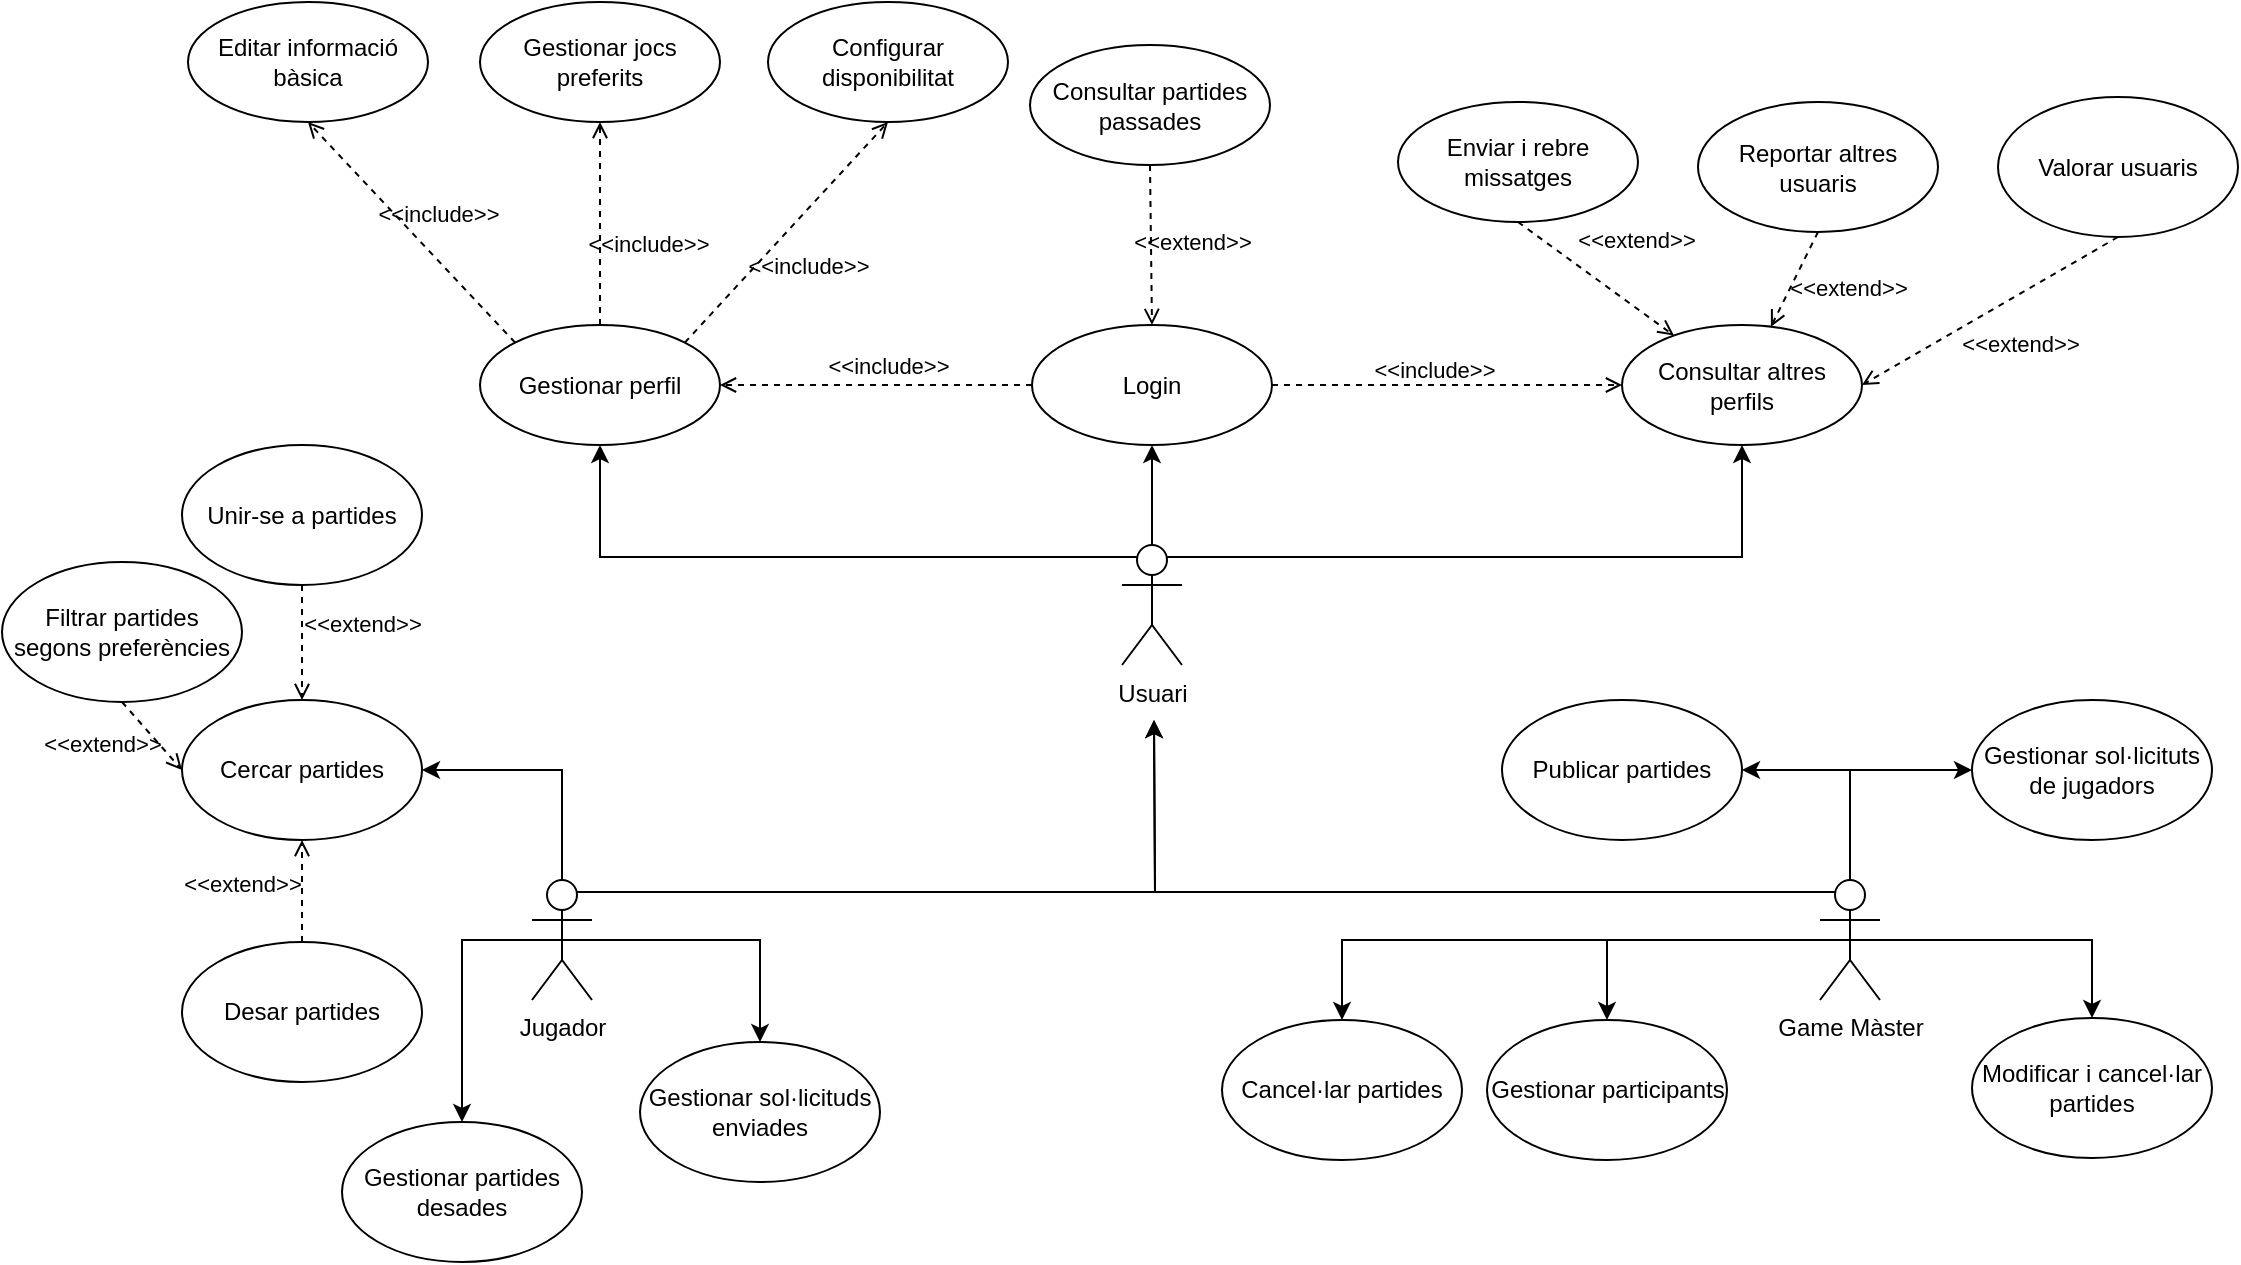 <mxfile version="27.0.6">
  <diagram name="Página-1" id="YoQqCP4p3tRLKwaqa3iC">
    <mxGraphModel dx="1460" dy="540" grid="1" gridSize="10" guides="1" tooltips="1" connect="1" arrows="1" fold="1" page="1" pageScale="1" pageWidth="1169" pageHeight="827" math="0" shadow="0">
      <root>
        <mxCell id="0" />
        <mxCell id="1" parent="0" />
        <mxCell id="dQ3g4nQFb_6-99uNhmHk-5" style="edgeStyle=orthogonalEdgeStyle;rounded=0;orthogonalLoop=1;jettySize=auto;html=1;exitX=0.25;exitY=0.1;exitDx=0;exitDy=0;exitPerimeter=0;entryX=0.5;entryY=1;entryDx=0;entryDy=0;" parent="1" source="dQ3g4nQFb_6-99uNhmHk-1" target="dQ3g4nQFb_6-99uNhmHk-4" edge="1">
          <mxGeometry relative="1" as="geometry" />
        </mxCell>
        <mxCell id="dQ3g4nQFb_6-99uNhmHk-9" style="edgeStyle=orthogonalEdgeStyle;rounded=0;orthogonalLoop=1;jettySize=auto;html=1;exitX=0.75;exitY=0.1;exitDx=0;exitDy=0;exitPerimeter=0;entryX=0.5;entryY=1;entryDx=0;entryDy=0;" parent="1" source="dQ3g4nQFb_6-99uNhmHk-1" target="dQ3g4nQFb_6-99uNhmHk-8" edge="1">
          <mxGeometry relative="1" as="geometry" />
        </mxCell>
        <mxCell id="dQ3g4nQFb_6-99uNhmHk-41" style="edgeStyle=orthogonalEdgeStyle;rounded=0;orthogonalLoop=1;jettySize=auto;html=1;exitX=0.5;exitY=0;exitDx=0;exitDy=0;exitPerimeter=0;entryX=0.5;entryY=1;entryDx=0;entryDy=0;" parent="1" source="dQ3g4nQFb_6-99uNhmHk-1" target="dQ3g4nQFb_6-99uNhmHk-40" edge="1">
          <mxGeometry relative="1" as="geometry" />
        </mxCell>
        <mxCell id="dQ3g4nQFb_6-99uNhmHk-1" value="Usuari" style="shape=umlActor;verticalLabelPosition=bottom;verticalAlign=top;html=1;outlineConnect=0;" parent="1" vertex="1">
          <mxGeometry x="570" y="361.5" width="30" height="60" as="geometry" />
        </mxCell>
        <mxCell id="dQ3g4nQFb_6-99uNhmHk-4" value="Gestionar perfil" style="ellipse;whiteSpace=wrap;html=1;" parent="1" vertex="1">
          <mxGeometry x="249" y="251.5" width="120" height="60" as="geometry" />
        </mxCell>
        <mxCell id="dQ3g4nQFb_6-99uNhmHk-6" value="Enviar i rebre missatges" style="ellipse;whiteSpace=wrap;html=1;" parent="1" vertex="1">
          <mxGeometry x="708" y="140" width="120" height="60" as="geometry" />
        </mxCell>
        <mxCell id="dQ3g4nQFb_6-99uNhmHk-8" value="Consultar altres perfils" style="ellipse;whiteSpace=wrap;html=1;" parent="1" vertex="1">
          <mxGeometry x="820" y="251.5" width="120" height="60" as="geometry" />
        </mxCell>
        <mxCell id="dQ3g4nQFb_6-99uNhmHk-10" value="Reportar altres usuaris" style="ellipse;whiteSpace=wrap;html=1;" parent="1" vertex="1">
          <mxGeometry x="858" y="140" width="120" height="65" as="geometry" />
        </mxCell>
        <mxCell id="dQ3g4nQFb_6-99uNhmHk-14" style="edgeStyle=orthogonalEdgeStyle;rounded=0;orthogonalLoop=1;jettySize=auto;html=1;exitX=0.75;exitY=0.1;exitDx=0;exitDy=0;exitPerimeter=0;" parent="1" source="dQ3g4nQFb_6-99uNhmHk-12" edge="1">
          <mxGeometry relative="1" as="geometry">
            <mxPoint x="586" y="449" as="targetPoint" />
            <mxPoint x="303.5" y="535" as="sourcePoint" />
          </mxGeometry>
        </mxCell>
        <mxCell id="dQ3g4nQFb_6-99uNhmHk-25" style="edgeStyle=orthogonalEdgeStyle;rounded=0;orthogonalLoop=1;jettySize=auto;html=1;exitX=0.5;exitY=0;exitDx=0;exitDy=0;exitPerimeter=0;entryX=1;entryY=0.5;entryDx=0;entryDy=0;" parent="1" source="dQ3g4nQFb_6-99uNhmHk-12" target="dQ3g4nQFb_6-99uNhmHk-17" edge="1">
          <mxGeometry relative="1" as="geometry" />
        </mxCell>
        <mxCell id="dQ3g4nQFb_6-99uNhmHk-12" value="Jugador" style="shape=umlActor;verticalLabelPosition=bottom;verticalAlign=top;html=1;outlineConnect=0;" parent="1" vertex="1">
          <mxGeometry x="275" y="529" width="30" height="60" as="geometry" />
        </mxCell>
        <mxCell id="dQ3g4nQFb_6-99uNhmHk-16" style="edgeStyle=orthogonalEdgeStyle;rounded=0;orthogonalLoop=1;jettySize=auto;html=1;exitX=0.25;exitY=0.1;exitDx=0;exitDy=0;exitPerimeter=0;" parent="1" source="dQ3g4nQFb_6-99uNhmHk-13" edge="1">
          <mxGeometry relative="1" as="geometry">
            <mxPoint x="586" y="449" as="targetPoint" />
            <mxPoint x="932.5" y="535" as="sourcePoint" />
          </mxGeometry>
        </mxCell>
        <mxCell id="dQ3g4nQFb_6-99uNhmHk-31" style="edgeStyle=orthogonalEdgeStyle;rounded=0;orthogonalLoop=1;jettySize=auto;html=1;exitX=0.5;exitY=0;exitDx=0;exitDy=0;exitPerimeter=0;entryX=1;entryY=0.5;entryDx=0;entryDy=0;" parent="1" source="dQ3g4nQFb_6-99uNhmHk-13" target="dQ3g4nQFb_6-99uNhmHk-27" edge="1">
          <mxGeometry relative="1" as="geometry" />
        </mxCell>
        <mxCell id="dQ3g4nQFb_6-99uNhmHk-32" style="edgeStyle=orthogonalEdgeStyle;rounded=0;orthogonalLoop=1;jettySize=auto;html=1;exitX=0.5;exitY=0;exitDx=0;exitDy=0;exitPerimeter=0;entryX=0;entryY=0.5;entryDx=0;entryDy=0;" parent="1" source="dQ3g4nQFb_6-99uNhmHk-13" target="dQ3g4nQFb_6-99uNhmHk-28" edge="1">
          <mxGeometry relative="1" as="geometry" />
        </mxCell>
        <mxCell id="dQ3g4nQFb_6-99uNhmHk-33" style="edgeStyle=orthogonalEdgeStyle;rounded=0;orthogonalLoop=1;jettySize=auto;html=1;exitX=0.5;exitY=0.5;exitDx=0;exitDy=0;exitPerimeter=0;entryX=0.5;entryY=0;entryDx=0;entryDy=0;" parent="1" source="dQ3g4nQFb_6-99uNhmHk-13" target="dQ3g4nQFb_6-99uNhmHk-29" edge="1">
          <mxGeometry relative="1" as="geometry" />
        </mxCell>
        <mxCell id="x6CcU6tTwecmRvXLGNaY-6" style="edgeStyle=orthogonalEdgeStyle;rounded=0;orthogonalLoop=1;jettySize=auto;html=1;exitX=0.5;exitY=0.5;exitDx=0;exitDy=0;exitPerimeter=0;" edge="1" parent="1" source="dQ3g4nQFb_6-99uNhmHk-13" target="x6CcU6tTwecmRvXLGNaY-5">
          <mxGeometry relative="1" as="geometry" />
        </mxCell>
        <mxCell id="dQ3g4nQFb_6-99uNhmHk-13" value="Game Màster" style="shape=umlActor;verticalLabelPosition=bottom;verticalAlign=top;html=1;outlineConnect=0;" parent="1" vertex="1">
          <mxGeometry x="919" y="529" width="30" height="60" as="geometry" />
        </mxCell>
        <mxCell id="dQ3g4nQFb_6-99uNhmHk-17" value="Cercar partides" style="ellipse;whiteSpace=wrap;html=1;" parent="1" vertex="1">
          <mxGeometry x="100" y="439" width="120" height="70" as="geometry" />
        </mxCell>
        <mxCell id="dQ3g4nQFb_6-99uNhmHk-18" value="Unir-se a partides" style="ellipse;whiteSpace=wrap;html=1;" parent="1" vertex="1">
          <mxGeometry x="100" y="311.5" width="120" height="70" as="geometry" />
        </mxCell>
        <mxCell id="dQ3g4nQFb_6-99uNhmHk-19" value="Desar partides" style="ellipse;whiteSpace=wrap;html=1;" parent="1" vertex="1">
          <mxGeometry x="100" y="560" width="120" height="70" as="geometry" />
        </mxCell>
        <mxCell id="dQ3g4nQFb_6-99uNhmHk-27" value="Publicar partides" style="ellipse;whiteSpace=wrap;html=1;" parent="1" vertex="1">
          <mxGeometry x="760" y="439" width="120" height="70" as="geometry" />
        </mxCell>
        <mxCell id="dQ3g4nQFb_6-99uNhmHk-28" value="Gestionar sol·licituts de jugadors" style="ellipse;whiteSpace=wrap;html=1;" parent="1" vertex="1">
          <mxGeometry x="995" y="439" width="120" height="70" as="geometry" />
        </mxCell>
        <mxCell id="dQ3g4nQFb_6-99uNhmHk-29" value="Modificar i cancel·lar partides" style="ellipse;whiteSpace=wrap;html=1;" parent="1" vertex="1">
          <mxGeometry x="995" y="598" width="120" height="70" as="geometry" />
        </mxCell>
        <mxCell id="dQ3g4nQFb_6-99uNhmHk-35" value="&amp;lt;&amp;lt;include&amp;gt;&amp;gt;" style="html=1;verticalAlign=bottom;labelBackgroundColor=none;endArrow=open;endFill=0;dashed=1;rounded=0;exitX=0;exitY=0;exitDx=0;exitDy=0;entryX=0.5;entryY=1;entryDx=0;entryDy=0;" parent="1" source="dQ3g4nQFb_6-99uNhmHk-4" target="dQ3g4nQFb_6-99uNhmHk-36" edge="1">
          <mxGeometry x="-0.117" y="-10" width="160" relative="1" as="geometry">
            <mxPoint x="290.574" y="251.497" as="sourcePoint" />
            <mxPoint x="203" y="220.21" as="targetPoint" />
            <mxPoint as="offset" />
          </mxGeometry>
        </mxCell>
        <mxCell id="dQ3g4nQFb_6-99uNhmHk-36" value="Editar informació bàsica" style="ellipse;whiteSpace=wrap;html=1;" parent="1" vertex="1">
          <mxGeometry x="103" y="90" width="120" height="60" as="geometry" />
        </mxCell>
        <mxCell id="dQ3g4nQFb_6-99uNhmHk-37" value="&amp;lt;&amp;lt;extend&amp;gt;&amp;gt;" style="html=1;verticalAlign=bottom;labelBackgroundColor=none;endArrow=open;endFill=0;dashed=1;rounded=0;exitX=0.5;exitY=1;exitDx=0;exitDy=0;entryX=0.5;entryY=0;entryDx=0;entryDy=0;" parent="1" source="dQ3g4nQFb_6-99uNhmHk-18" target="dQ3g4nQFb_6-99uNhmHk-17" edge="1">
          <mxGeometry x="-0.009" y="30" width="160" relative="1" as="geometry">
            <mxPoint x="110" y="420" as="sourcePoint" />
            <mxPoint x="270" y="420" as="targetPoint" />
            <mxPoint as="offset" />
          </mxGeometry>
        </mxCell>
        <mxCell id="dQ3g4nQFb_6-99uNhmHk-38" value="&amp;lt;&amp;lt;extend&amp;gt;&amp;gt;" style="html=1;verticalAlign=bottom;labelBackgroundColor=none;endArrow=open;endFill=0;dashed=1;rounded=0;exitX=0.5;exitY=1;exitDx=0;exitDy=0;" parent="1" source="dQ3g4nQFb_6-99uNhmHk-6" target="dQ3g4nQFb_6-99uNhmHk-8" edge="1">
          <mxGeometry x="0.202" y="20" width="160" relative="1" as="geometry">
            <mxPoint x="748" y="211.21" as="sourcePoint" />
            <mxPoint x="748" y="268.21" as="targetPoint" />
            <mxPoint as="offset" />
          </mxGeometry>
        </mxCell>
        <mxCell id="dQ3g4nQFb_6-99uNhmHk-39" value="&amp;lt;&amp;lt;extend&amp;gt;&amp;gt;" style="html=1;verticalAlign=bottom;labelBackgroundColor=none;endArrow=open;endFill=0;dashed=1;rounded=0;exitX=0.5;exitY=1;exitDx=0;exitDy=0;" parent="1" source="dQ3g4nQFb_6-99uNhmHk-10" target="dQ3g4nQFb_6-99uNhmHk-8" edge="1">
          <mxGeometry x="-0.009" y="30" width="160" relative="1" as="geometry">
            <mxPoint x="917.67" y="240" as="sourcePoint" />
            <mxPoint x="917.67" y="297" as="targetPoint" />
            <mxPoint as="offset" />
          </mxGeometry>
        </mxCell>
        <mxCell id="dQ3g4nQFb_6-99uNhmHk-40" value="Login" style="ellipse;whiteSpace=wrap;html=1;" parent="1" vertex="1">
          <mxGeometry x="525" y="251.5" width="120" height="60" as="geometry" />
        </mxCell>
        <mxCell id="dQ3g4nQFb_6-99uNhmHk-42" value="&amp;lt;&amp;lt;include&amp;gt;&amp;gt;" style="html=1;verticalAlign=bottom;labelBackgroundColor=none;endArrow=open;endFill=0;dashed=1;rounded=0;exitX=0;exitY=0.5;exitDx=0;exitDy=0;entryX=1;entryY=0.5;entryDx=0;entryDy=0;" parent="1" source="dQ3g4nQFb_6-99uNhmHk-40" target="dQ3g4nQFb_6-99uNhmHk-4" edge="1">
          <mxGeometry x="-0.079" y="-1" width="160" relative="1" as="geometry">
            <mxPoint x="438" y="281.5" as="sourcePoint" />
            <mxPoint x="313" y="205" as="targetPoint" />
            <mxPoint as="offset" />
          </mxGeometry>
        </mxCell>
        <mxCell id="dQ3g4nQFb_6-99uNhmHk-43" value="&amp;lt;&amp;lt;include&amp;gt;&amp;gt;" style="html=1;verticalAlign=bottom;labelBackgroundColor=none;endArrow=open;endFill=0;dashed=1;rounded=0;exitX=1;exitY=0.5;exitDx=0;exitDy=0;entryX=0;entryY=0.5;entryDx=0;entryDy=0;" parent="1" source="dQ3g4nQFb_6-99uNhmHk-40" target="dQ3g4nQFb_6-99uNhmHk-8" edge="1">
          <mxGeometry x="-0.079" y="-1" width="160" relative="1" as="geometry">
            <mxPoint x="743" y="281.5" as="sourcePoint" />
            <mxPoint x="655.5" y="292" as="targetPoint" />
            <mxPoint as="offset" />
          </mxGeometry>
        </mxCell>
        <mxCell id="dQ3g4nQFb_6-99uNhmHk-44" value="Valorar usuaris" style="ellipse;whiteSpace=wrap;html=1;" parent="1" vertex="1">
          <mxGeometry x="1008" y="137.5" width="120" height="70" as="geometry" />
        </mxCell>
        <mxCell id="dQ3g4nQFb_6-99uNhmHk-45" value="&amp;lt;&amp;lt;extend&amp;gt;&amp;gt;" style="html=1;verticalAlign=bottom;labelBackgroundColor=none;endArrow=open;endFill=0;dashed=1;rounded=0;exitX=0.5;exitY=1;exitDx=0;exitDy=0;entryX=1;entryY=0.5;entryDx=0;entryDy=0;" parent="1" source="dQ3g4nQFb_6-99uNhmHk-44" target="dQ3g4nQFb_6-99uNhmHk-8" edge="1">
          <mxGeometry x="-0.009" y="30" width="160" relative="1" as="geometry">
            <mxPoint x="1031" y="230" as="sourcePoint" />
            <mxPoint x="1008" y="277" as="targetPoint" />
            <mxPoint as="offset" />
          </mxGeometry>
        </mxCell>
        <mxCell id="dQ3g4nQFb_6-99uNhmHk-46" value="&amp;lt;&amp;lt;extend&amp;gt;&amp;gt;" style="html=1;verticalAlign=bottom;labelBackgroundColor=none;endArrow=open;endFill=0;dashed=1;rounded=0;exitX=0.5;exitY=0;exitDx=0;exitDy=0;entryX=0.5;entryY=1;entryDx=0;entryDy=0;" parent="1" source="dQ3g4nQFb_6-99uNhmHk-19" target="dQ3g4nQFb_6-99uNhmHk-17" edge="1">
          <mxGeometry x="-0.216" y="30" width="160" relative="1" as="geometry">
            <mxPoint x="159.67" y="560" as="sourcePoint" />
            <mxPoint x="159.67" y="617" as="targetPoint" />
            <mxPoint as="offset" />
          </mxGeometry>
        </mxCell>
        <mxCell id="vifOnb5EJLgUsU_zZwA6-1" value="&amp;lt;&amp;lt;include&amp;gt;&amp;gt;" style="html=1;verticalAlign=bottom;labelBackgroundColor=none;endArrow=open;endFill=0;dashed=1;rounded=0;exitX=0.5;exitY=0;exitDx=0;exitDy=0;entryX=0.5;entryY=1;entryDx=0;entryDy=0;" parent="1" source="dQ3g4nQFb_6-99uNhmHk-4" target="vifOnb5EJLgUsU_zZwA6-2" edge="1">
          <mxGeometry x="-0.379" y="-24" width="160" relative="1" as="geometry">
            <mxPoint x="417" y="260" as="sourcePoint" />
            <mxPoint x="353" y="220.21" as="targetPoint" />
            <mxPoint as="offset" />
          </mxGeometry>
        </mxCell>
        <mxCell id="vifOnb5EJLgUsU_zZwA6-2" value="Gestionar jocs preferits" style="ellipse;whiteSpace=wrap;html=1;" parent="1" vertex="1">
          <mxGeometry x="249" y="90.0" width="120" height="60" as="geometry" />
        </mxCell>
        <mxCell id="vifOnb5EJLgUsU_zZwA6-3" value="&amp;lt;&amp;lt;include&amp;gt;&amp;gt;" style="html=1;verticalAlign=bottom;labelBackgroundColor=none;endArrow=open;endFill=0;dashed=1;rounded=0;exitX=1;exitY=0;exitDx=0;exitDy=0;entryX=0.5;entryY=1;entryDx=0;entryDy=0;" parent="1" source="dQ3g4nQFb_6-99uNhmHk-4" target="vifOnb5EJLgUsU_zZwA6-4" edge="1">
          <mxGeometry x="-0.152" y="-25" width="160" relative="1" as="geometry">
            <mxPoint x="453" y="251" as="sourcePoint" />
            <mxPoint x="497" y="219.21" as="targetPoint" />
            <mxPoint as="offset" />
          </mxGeometry>
        </mxCell>
        <mxCell id="vifOnb5EJLgUsU_zZwA6-4" value="Configurar disponibilitat" style="ellipse;whiteSpace=wrap;html=1;" parent="1" vertex="1">
          <mxGeometry x="393" y="90.0" width="120" height="60" as="geometry" />
        </mxCell>
        <mxCell id="vifOnb5EJLgUsU_zZwA6-5" value="Filtrar partides segons preferències" style="ellipse;whiteSpace=wrap;html=1;" parent="1" vertex="1">
          <mxGeometry x="10" y="370" width="120" height="70" as="geometry" />
        </mxCell>
        <mxCell id="vifOnb5EJLgUsU_zZwA6-6" value="&amp;lt;&amp;lt;extend&amp;gt;&amp;gt;" style="html=1;verticalAlign=bottom;labelBackgroundColor=none;endArrow=open;endFill=0;dashed=1;rounded=0;exitX=0.5;exitY=1;exitDx=0;exitDy=0;entryX=0;entryY=0.5;entryDx=0;entryDy=0;" parent="1" source="vifOnb5EJLgUsU_zZwA6-5" target="dQ3g4nQFb_6-99uNhmHk-17" edge="1">
          <mxGeometry x="-0.3" y="-27" width="160" relative="1" as="geometry">
            <mxPoint x="20" y="478.5" as="sourcePoint" />
            <mxPoint x="70" y="497.5" as="targetPoint" />
            <mxPoint as="offset" />
          </mxGeometry>
        </mxCell>
        <mxCell id="vifOnb5EJLgUsU_zZwA6-7" style="edgeStyle=orthogonalEdgeStyle;rounded=0;orthogonalLoop=1;jettySize=auto;html=1;entryX=0.5;entryY=0;entryDx=0;entryDy=0;exitX=0.5;exitY=0.5;exitDx=0;exitDy=0;exitPerimeter=0;" parent="1" source="dQ3g4nQFb_6-99uNhmHk-12" target="vifOnb5EJLgUsU_zZwA6-8" edge="1">
          <mxGeometry relative="1" as="geometry">
            <mxPoint x="381" y="715" as="sourcePoint" />
            <mxPoint x="336.0" y="660" as="targetPoint" />
          </mxGeometry>
        </mxCell>
        <mxCell id="vifOnb5EJLgUsU_zZwA6-8" value="Gestionar sol·licituds enviades" style="ellipse;whiteSpace=wrap;html=1;" parent="1" vertex="1">
          <mxGeometry x="329" y="610" width="120" height="70" as="geometry" />
        </mxCell>
        <mxCell id="vifOnb5EJLgUsU_zZwA6-9" value="Gestionar participants" style="ellipse;whiteSpace=wrap;html=1;" parent="1" vertex="1">
          <mxGeometry x="752.5" y="599" width="120" height="70" as="geometry" />
        </mxCell>
        <mxCell id="vifOnb5EJLgUsU_zZwA6-10" style="edgeStyle=orthogonalEdgeStyle;rounded=0;orthogonalLoop=1;jettySize=auto;html=1;exitX=0.5;exitY=0.5;exitDx=0;exitDy=0;exitPerimeter=0;entryX=0.5;entryY=0;entryDx=0;entryDy=0;" parent="1" source="dQ3g4nQFb_6-99uNhmHk-13" target="vifOnb5EJLgUsU_zZwA6-9" edge="1">
          <mxGeometry relative="1" as="geometry">
            <mxPoint x="691.5" y="560" as="sourcePoint" />
          </mxGeometry>
        </mxCell>
        <mxCell id="x6CcU6tTwecmRvXLGNaY-1" value="Consultar partides passades" style="ellipse;whiteSpace=wrap;html=1;" vertex="1" parent="1">
          <mxGeometry x="524" y="111.5" width="120" height="60" as="geometry" />
        </mxCell>
        <mxCell id="x6CcU6tTwecmRvXLGNaY-2" value="&amp;lt;&amp;lt;extend&amp;gt;&amp;gt;" style="html=1;verticalAlign=bottom;labelBackgroundColor=none;endArrow=open;endFill=0;dashed=1;rounded=0;exitX=0.5;exitY=1;exitDx=0;exitDy=0;entryX=0.5;entryY=0;entryDx=0;entryDy=0;" edge="1" source="x6CcU6tTwecmRvXLGNaY-1" parent="1" target="dQ3g4nQFb_6-99uNhmHk-40">
          <mxGeometry x="0.202" y="20" width="160" relative="1" as="geometry">
            <mxPoint x="590" y="182.71" as="sourcePoint" />
            <mxPoint x="688" y="228.5" as="targetPoint" />
            <mxPoint as="offset" />
          </mxGeometry>
        </mxCell>
        <mxCell id="x6CcU6tTwecmRvXLGNaY-3" value="Gestionar partides desades" style="ellipse;whiteSpace=wrap;html=1;" vertex="1" parent="1">
          <mxGeometry x="180" y="650" width="120" height="70" as="geometry" />
        </mxCell>
        <mxCell id="x6CcU6tTwecmRvXLGNaY-4" style="edgeStyle=orthogonalEdgeStyle;rounded=0;orthogonalLoop=1;jettySize=auto;html=1;entryX=0.5;entryY=0;entryDx=0;entryDy=0;exitX=0.5;exitY=0.5;exitDx=0;exitDy=0;exitPerimeter=0;" edge="1" target="x6CcU6tTwecmRvXLGNaY-3" parent="1" source="dQ3g4nQFb_6-99uNhmHk-12">
          <mxGeometry relative="1" as="geometry">
            <mxPoint x="120" y="700" as="sourcePoint" />
            <mxPoint x="191.0" y="801" as="targetPoint" />
            <Array as="points">
              <mxPoint x="240" y="559" />
            </Array>
          </mxGeometry>
        </mxCell>
        <mxCell id="x6CcU6tTwecmRvXLGNaY-5" value="Cancel·lar partides" style="ellipse;whiteSpace=wrap;html=1;" vertex="1" parent="1">
          <mxGeometry x="620" y="599" width="120" height="70" as="geometry" />
        </mxCell>
      </root>
    </mxGraphModel>
  </diagram>
</mxfile>

